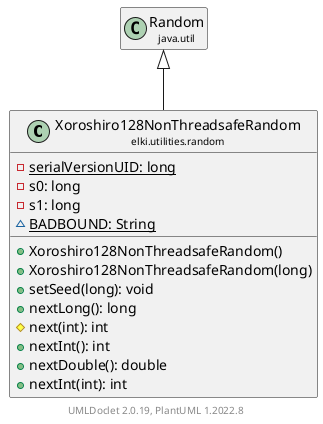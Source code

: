 @startuml
    remove .*\.(Instance|Par|Parameterizer|Factory)$
    set namespaceSeparator none
    hide empty fields
    hide empty methods

    class "<size:14>Xoroshiro128NonThreadsafeRandom\n<size:10>elki.utilities.random" as elki.utilities.random.Xoroshiro128NonThreadsafeRandom [[Xoroshiro128NonThreadsafeRandom.html]] {
        {static} -serialVersionUID: long
        -s0: long
        -s1: long
        {static} ~BADBOUND: String
        +Xoroshiro128NonThreadsafeRandom()
        +Xoroshiro128NonThreadsafeRandom(long)
        +setSeed(long): void
        +nextLong(): long
        #next(int): int
        +nextInt(): int
        +nextDouble(): double
        +nextInt(int): int
    }

    class "<size:14>Random\n<size:10>java.util" as java.util.Random

    java.util.Random <|-- elki.utilities.random.Xoroshiro128NonThreadsafeRandom

    center footer UMLDoclet 2.0.19, PlantUML 1.2022.8
@enduml
